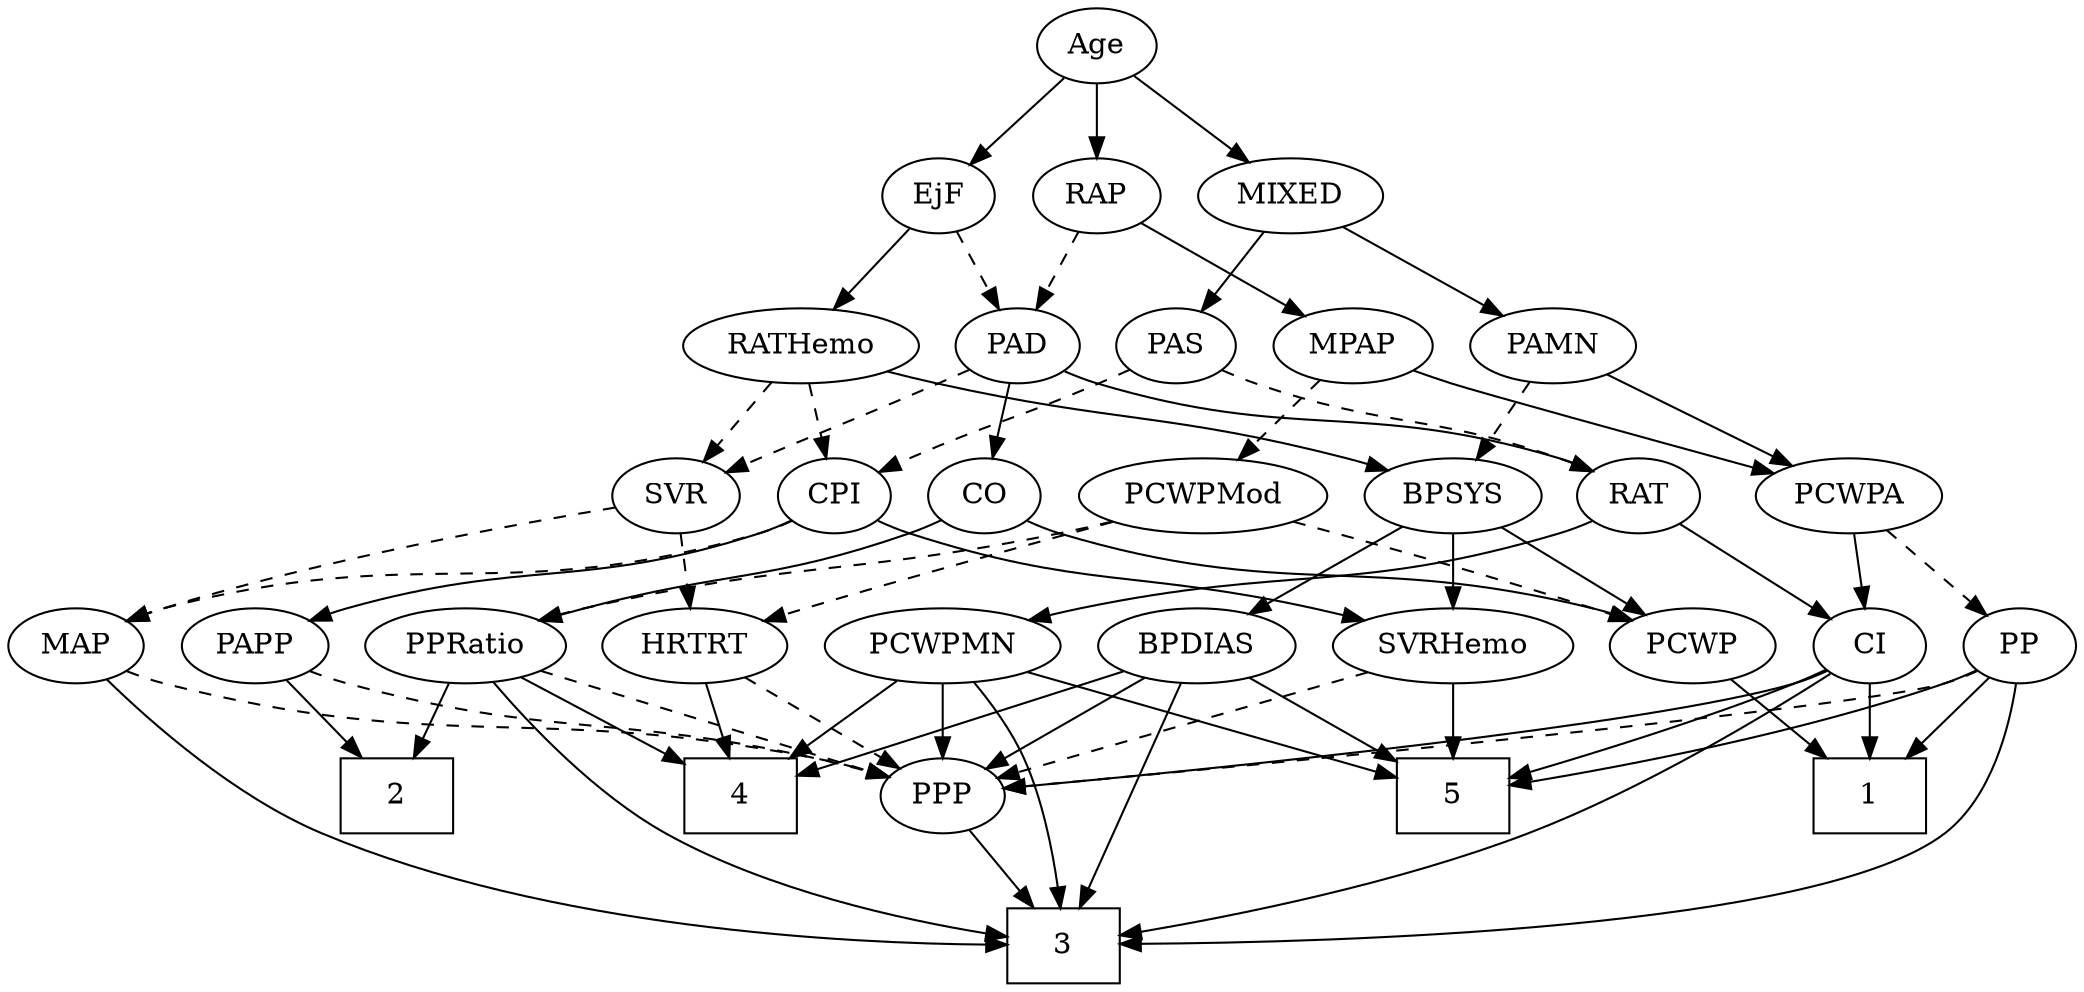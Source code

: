 strict digraph {
	graph [bb="0,0,906.55,468"];
	node [label="\N"];
	1	[height=0.5,
		pos="752.55,90",
		shape=box,
		width=0.75];
	2	[height=0.5,
		pos="171.55,90",
		shape=box,
		width=0.75];
	3	[height=0.5,
		pos="451.55,18",
		shape=box,
		width=0.75];
	4	[height=0.5,
		pos="333.55,90",
		shape=box,
		width=0.75];
	5	[height=0.5,
		pos="624.55,90",
		shape=box,
		width=0.75];
	Age	[height=0.5,
		pos="384.55,450",
		width=0.75];
	EjF	[height=0.5,
		pos="311.55,378",
		width=0.75];
	Age -> EjF	[pos="e,326.3,393.14 369.77,434.83 359.39,424.87 345.3,411.37 333.59,400.14",
		style=solid];
	RAP	[height=0.5,
		pos="384.55,378",
		width=0.77632];
	Age -> RAP	[pos="e,384.55,396.1 384.55,431.7 384.55,423.98 384.55,414.71 384.55,406.11",
		style=solid];
	MIXED	[height=0.5,
		pos="470.55,378",
		width=1.1193];
	Age -> MIXED	[pos="e,451.93,394.16 401.13,435.5 413.29,425.61 430.05,411.96 444.05,400.56",
		style=solid];
	PAD	[height=0.5,
		pos="348.55,306",
		width=0.79437];
	EjF -> PAD	[pos="e,339.76,323.63 320.13,360.76 324.55,352.4 330.04,342.02 335.01,332.61",
		style=dashed];
	RATHemo	[height=0.5,
		pos="252.55,306",
		width=1.3721];
	EjF -> RATHemo	[pos="e,266.56,323.63 298.75,361.81 291.26,352.93 281.63,341.5 273.1,331.39",
		style=solid];
	MPAP	[height=0.5,
		pos="502.55,306",
		width=0.97491];
	RAP -> MPAP	[pos="e,480.42,320.13 404.56,365.13 422.98,354.2 450.55,337.84 471.77,325.26",
		style=solid];
	RAP -> PAD	[pos="e,357.1,323.63 376.2,360.76 371.9,352.4 366.56,342.02 361.72,332.61",
		style=dashed];
	PAS	[height=0.5,
		pos="422.55,306",
		width=0.75];
	MIXED -> PAS	[pos="e,433.51,322.99 459.17,360.41 453.23,351.74 445.84,340.97 439.26,331.38",
		style=solid];
	PAMN	[height=0.5,
		pos="591.55,306",
		width=1.011];
	MIXED -> PAMN	[pos="e,568.81,320.15 494.16,363.34 512.98,352.45 539.48,337.12 560.09,325.2",
		style=solid];
	PCWPMod	[height=0.5,
		pos="433.55,234",
		width=1.4443];
	MPAP -> PCWPMod	[pos="e,449.78,251.47 487.23,289.46 478.38,280.48 467.04,268.98 457.07,258.87",
		style=dashed];
	PCWPA	[height=0.5,
		pos="759.55,234",
		width=1.1555];
	MPAP -> PCWPA	[pos="e,722.98,242.64 529.35,294.03 534.99,291.9 540.93,289.78 546.55,288 603.06,270.13 669.52,254.41 712.99,244.82",
		style=solid];
	BPSYS	[height=0.5,
		pos="541.55,234",
		width=1.0471];
	SVRHemo	[height=0.5,
		pos="506.55,162",
		width=1.3902];
	BPSYS -> SVRHemo	[pos="e,515.03,179.96 533.25,216.41 529.17,208.25 524.16,198.22 519.58,189.07",
		style=solid];
	BPDIAS	[height=0.5,
		pos="396.55,162",
		width=1.1735];
	BPSYS -> BPDIAS	[pos="e,423.35,175.94 515.96,220.65 492.79,209.46 458.41,192.87 432.49,180.35",
		style=solid];
	PCWP	[height=0.5,
		pos="727.55,162",
		width=0.97491];
	BPSYS -> PCWP	[pos="e,700.1,173.66 570.41,222.34 599.13,211.7 644.43,194.85 683.55,180 685.89,179.11 688.31,178.19 690.74,177.26",
		style=solid];
	CO	[height=0.5,
		pos="336.55,234",
		width=0.75];
	PAD -> CO	[pos="e,339.51,252.28 345.64,288.05 344.32,280.35 342.72,271.03 341.24,262.36",
		style=solid];
	RAT	[height=0.5,
		pos="624.55,234",
		width=0.75827];
	PAD -> RAT	[pos="e,603.99,245.85 370.3,294.18 375.53,291.88 381.16,289.66 386.55,288 473.71,261.18 501.67,279.71 588.55,252 590.47,251.39 592.43,\
250.69 594.38,249.94",
		style=solid];
	SVR	[height=0.5,
		pos="191.55,234",
		width=0.77632];
	PAD -> SVR	[pos="e,213.82,245.31 325.65,294.73 320.67,292.5 315.44,290.17 310.55,288 274.16,271.87 264.85,268.31 228.55,252 226.76,251.2 224.92,250.37 \
223.07,249.53",
		style=dashed];
	PPRatio	[height=0.5,
		pos="199.55,162",
		width=1.1013];
	CO -> PPRatio	[pos="e,225.23,176.12 315.74,222.37 294.14,211.33 259.98,193.88 234.28,180.75",
		style=solid];
	CO -> PCWP	[pos="e,701.37,174.36 357.04,221.92 362,219.64 367.36,217.48 372.55,216 506.34,177.79 548.46,213.34 683.55,180 686.21,179.34 688.94,178.56 \
691.65,177.71",
		style=solid];
	CPI	[height=0.5,
		pos="264.55,234",
		width=0.75];
	PAS -> CPI	[pos="e,285.79,245.23 401.3,294.77 396.47,292.5 391.35,290.14 386.55,288 348.69,271.15 338.4,268.85 300.55,252 298.75,251.2 296.9,250.37 \
295.04,249.52",
		style=dashed];
	PAS -> RAT	[pos="e,603.49,245.68 443.61,294.32 448.45,292.07 453.62,289.83 458.55,288 514.75,267.12 532.35,272.88 588.55,252 590.39,251.31 592.28,\
250.57 594.16,249.79",
		style=dashed];
	PAMN -> BPSYS	[pos="e,553.08,251.15 579.95,288.76 573.7,280.02 565.87,269.05 558.91,259.31",
		style=dashed];
	PAMN -> PCWPA	[pos="e,730.65,247.04 618.54,293.75 646.36,282.16 689.98,263.98 721.34,250.92",
		style=solid];
	RATHemo -> BPSYS	[pos="e,512.94,246.14 288.92,293.78 296.06,291.74 303.51,289.72 310.55,288 391.5,268.26 414.24,274.24 494.55,252 497.46,251.19 500.46,\
250.29 503.45,249.33",
		style=solid];
	RATHemo -> CPI	[pos="e,261.62,252.1 255.51,287.7 256.84,279.98 258.43,270.71 259.9,262.11",
		style=dashed];
	RATHemo -> SVR	[pos="e,204.65,250.04 238.09,288.41 230.08,279.22 220.02,267.67 211.29,257.66",
		style=dashed];
	CPI -> SVRHemo	[pos="e,469.16,174.02 285.19,222.39 290.14,220.08 295.47,217.8 300.55,216 363.95,193.53 382.55,197.32 447.55,180 451.38,178.98 455.34,\
177.9 459.32,176.79",
		style=solid];
	MAP	[height=0.5,
		pos="30.547,162",
		width=0.84854];
	CPI -> MAP	[pos="e,53.78,173.98 243.93,222.32 238.98,220.02 233.64,217.76 228.55,216 160.05,192.39 138.4,202.58 69.547,180 67.437,179.31 65.285,178.54 \
63.13,177.74",
		style=dashed];
	PAPP	[height=0.5,
		pos="110.55,162",
		width=0.88464];
	CPI -> PAPP	[pos="e,135.02,173.83 243.26,222.86 238.43,220.59 233.32,218.2 228.55,216 200.22,202.95 167.9,188.46 144.26,177.94",
		style=solid];
	PCWPMN	[height=0.5,
		pos="624.55,162",
		width=1.3902];
	RAT -> PCWPMN	[pos="e,624.55,180.1 624.55,215.7 624.55,207.98 624.55,198.71 624.55,190.11",
		style=solid];
	CI	[height=0.5,
		pos="807.55,162",
		width=0.75];
	RAT -> CI	[pos="e,786.38,173.41 648.49,225.15 677.81,215.36 728.83,197.74 771.55,180 773.37,179.24 775.23,178.45 777.1,177.62",
		style=solid];
	SVR -> MAP	[pos="e,54.47,173.43 169.06,223.24 144.58,212.61 104.27,195.11 69.547,180 67.719,179.2 65.842,178.39 63.948,177.56",
		style=dashed];
	HRTRT	[height=0.5,
		pos="296.55,162",
		width=1.1013];
	SVR -> HRTRT	[pos="e,275.04,177.34 210.32,220.49 225.93,210.08 248.45,195.07 266.56,182.99",
		style=dashed];
	PCWPMod -> PPRatio	[pos="e,229.41,173.9 394.53,222.02 344.26,207.86 261.62,184.49 247.55,180 244.78,179.12 241.94,178.18 239.08,177.22",
		style=dashed];
	PCWPMod -> PCWP	[pos="e,701.29,174.03 471.82,221.81 479.33,219.76 487.16,217.73 494.55,216 577.81,196.51 601.33,203.5 683.55,180 686.19,179.25 688.89,\
178.4 691.6,177.49",
		style=dashed];
	PCWPMod -> HRTRT	[pos="e,321.8,175.9 405.49,218.67 383.89,207.63 353.92,192.32 330.88,180.54",
		style=dashed];
	PP	[height=0.5,
		pos="879.55,162",
		width=0.75];
	PCWPA -> PP	[pos="e,859.86,174.49 783.26,219.17 802.77,207.79 830.49,191.62 851.18,179.55",
		style=dashed];
	PCWPA -> CI	[pos="e,796.58,178.99 770.92,216.41 776.87,207.74 784.25,196.97 790.83,187.38",
		style=solid];
	PCWPMN -> 3	[pos="e,472.42,36.133 605.37,145.26 575.07,120.39 515.94,71.853 480.47,42.738",
		style=solid];
	PCWPMN -> 4	[pos="e,360.81,96.711 587.18,149.89 580.02,147.86 572.57,145.81 565.55,144 497.11,126.34 416.55,108.62 370.62,98.799",
		style=solid];
	PCWPMN -> 5	[pos="e,624.55,108.1 624.55,143.7 624.55,135.98 624.55,126.71 624.55,118.11",
		style=solid];
	PPP	[height=0.5,
		pos="451.55,90",
		width=0.75];
	PCWPMN -> PPP	[pos="e,474.14,100.14 592.41,148 561.38,135.44 514.64,116.53 483.62,103.98",
		style=solid];
	SVRHemo -> 5	[pos="e,597.37,107.12 531.28,146.33 547.89,136.47 570.05,123.33 588.6,112.33",
		style=solid];
	SVRHemo -> PPP	[pos="e,463.73,106.51 493.51,144.41 486.54,135.53 477.82,124.44 470.14,114.67",
		style=dashed];
	BPDIAS -> 3	[pos="e,437.38,36.149 398.2,144.01 400.44,125.65 405.37,95.83 415.55,72 419.63,62.433 425.54,52.784 431.39,44.388",
		style=solid];
	BPDIAS -> 4	[pos="e,348.96,108.12 381.94,144.76 374.13,136.1 364.37,125.25 355.66,115.57",
		style=solid];
	BPDIAS -> 5	[pos="e,597.48,98.824 428.6,150.15 434.87,148.07 441.41,145.94 447.55,144 495.7,128.77 551.58,112.22 587.46,101.74",
		style=solid];
	BPDIAS -> PPP	[pos="e,439.61,106.19 409.3,144.76 416.44,135.68 425.47,124.19 433.34,114.18",
		style=solid];
	MAP -> 3	[pos="e,424.34,18.799 43.724,145.55 62.076,125.14 97.4,89.71 135.55,72 229.08,28.579 352.84,20.251 414.02,18.961",
		style=solid];
	MAP -> PPP	[pos="e,426.16,96.843 53.242,149.79 58.492,147.57 64.13,145.47 69.547,144 199.14,108.8 237.01,129.65 369.55,108 384.9,105.49 401.75,102.11 \
416.16,99.022",
		style=dashed];
	PP -> 1	[pos="e,779.67,105.95 859.42,149.91 840.41,139.43 811.45,123.46 788.47,110.8",
		style=solid];
	PP -> 3	[pos="e,478.71,20.404 871.88,144.74 861.24,124.11 839.92,89.167 810.55,72 756.41,40.357 569.4,25.878 488.89,21.003",
		style=solid];
	PP -> 5	[pos="e,651.69,95.722 858.91,150.38 853.96,148.07 848.63,145.79 843.55,144 781.22,122 705.77,105.95 661.67,97.586",
		style=solid];
	PP -> PPP	[pos="e,478.02,94.353 859.03,149.99 854.08,147.71 848.72,145.53 843.55,144 826.57,138.97 582.39,107.63 488.22,95.649",
		style=dashed];
	PPP -> 3	[pos="e,451.55,36.104 451.55,71.697 451.55,63.983 451.55,54.712 451.55,46.112",
		style=solid];
	PPRatio -> 2	[pos="e,178.46,108.28 192.77,144.05 189.62,136.18 185.79,126.62 182.26,117.79",
		style=solid];
	PPRatio -> 3	[pos="e,424.53,24.771 213.29,145.04 230.98,125.39 263.53,92.133 297.55,72 334.65,50.039 382.2,35.435 414.58,27.216",
		style=solid];
	PPRatio -> 4	[pos="e,306.15,105.31 224.75,147.83 245.14,137.18 274.13,122.04 297.06,110.06",
		style=solid];
	PPRatio -> PPP	[pos="e,426.23,96.835 229.37,149.99 235.36,147.91 241.63,145.81 247.55,144 306.25,126.02 375.63,108.84 416.48,99.137",
		style=dashed];
	PCWP -> 1	[pos="e,746.38,108.28 733.6,144.05 736.41,136.18 739.83,126.62 742.98,117.79",
		style=solid];
	CI -> 1	[pos="e,766,108.13 795.61,145.81 788.8,137.14 780.09,126.05 772.28,116.12",
		style=solid];
	CI -> 3	[pos="e,478.71,19.443 809.16,143.87 810.03,123.66 808.05,90.469 788.55,72 745.99,31.693 567.77,22.031 489.12,19.722",
		style=solid];
	CI -> 5	[pos="e,651.67,99.913 786.38,150.59 781.54,148.33 776.4,146.01 771.55,144 734.52,128.62 691.25,113.34 661.29,103.16",
		style=solid];
	CI -> PPP	[pos="e,478.03,94.424 787,150.1 782.05,147.81 776.69,145.61 771.55,144 719.03,127.6 560.27,105.36 488.03,95.748",
		style=solid];
	PAPP -> 2	[pos="e,156.33,108.46 124.09,145.46 131.62,136.82 141.18,125.85 149.74,116.03",
		style=solid];
	PAPP -> PPP	[pos="e,426.11,96.556 134.32,149.8 139.58,147.63 145.18,145.56 150.55,144 245.28,116.51 272.57,126.02 369.55,108 384.85,105.16 401.68,\
101.72 416.1,98.683",
		style=dashed];
	HRTRT -> 4	[pos="e,324.33,108.45 305.32,144.41 309.57,136.37 314.78,126.51 319.56,117.47",
		style=solid];
	HRTRT -> PPP	[pos="e,429.85,100.8 323.55,148.81 350.55,136.61 392.03,117.88 420.41,105.06",
		style=dashed];
}
